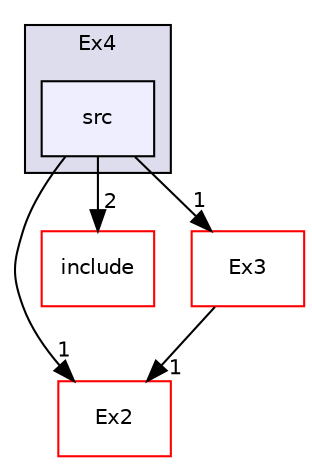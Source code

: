 digraph "/home/travis/build/AliceO2Group/AliceO2/Examples/Ex4/src" {
  bgcolor=transparent;
  compound=true
  node [ fontsize="10", fontname="Helvetica"];
  edge [ labelfontsize="10", labelfontname="Helvetica"];
  subgraph clusterdir_ea1c2409bec89057a2ca816ce631bb9c {
    graph [ bgcolor="#ddddee", pencolor="black", label="Ex4" fontname="Helvetica", fontsize="10", URL="dir_ea1c2409bec89057a2ca816ce631bb9c.html"]
  dir_51ebce8878ad805d853ce156da54233c [shape=box, label="src", style="filled", fillcolor="#eeeeff", pencolor="black", URL="dir_51ebce8878ad805d853ce156da54233c.html"];
  }
  dir_796c6520f78513947d27220245881da4 [shape=box label="Ex2" color="red" URL="dir_796c6520f78513947d27220245881da4.html"];
  dir_31d92464da447c2fc071b66ae2f7dc9e [shape=box label="include" color="red" URL="dir_31d92464da447c2fc071b66ae2f7dc9e.html"];
  dir_85570e636746d5649ccd8168aece12f6 [shape=box label="Ex3" color="red" URL="dir_85570e636746d5649ccd8168aece12f6.html"];
  dir_51ebce8878ad805d853ce156da54233c->dir_796c6520f78513947d27220245881da4 [headlabel="1", labeldistance=1.5 headhref="dir_000637_000625.html"];
  dir_51ebce8878ad805d853ce156da54233c->dir_31d92464da447c2fc071b66ae2f7dc9e [headlabel="2", labeldistance=1.5 headhref="dir_000637_000632.html"];
  dir_51ebce8878ad805d853ce156da54233c->dir_85570e636746d5649ccd8168aece12f6 [headlabel="1", labeldistance=1.5 headhref="dir_000637_000628.html"];
  dir_85570e636746d5649ccd8168aece12f6->dir_796c6520f78513947d27220245881da4 [headlabel="1", labeldistance=1.5 headhref="dir_000628_000625.html"];
}
